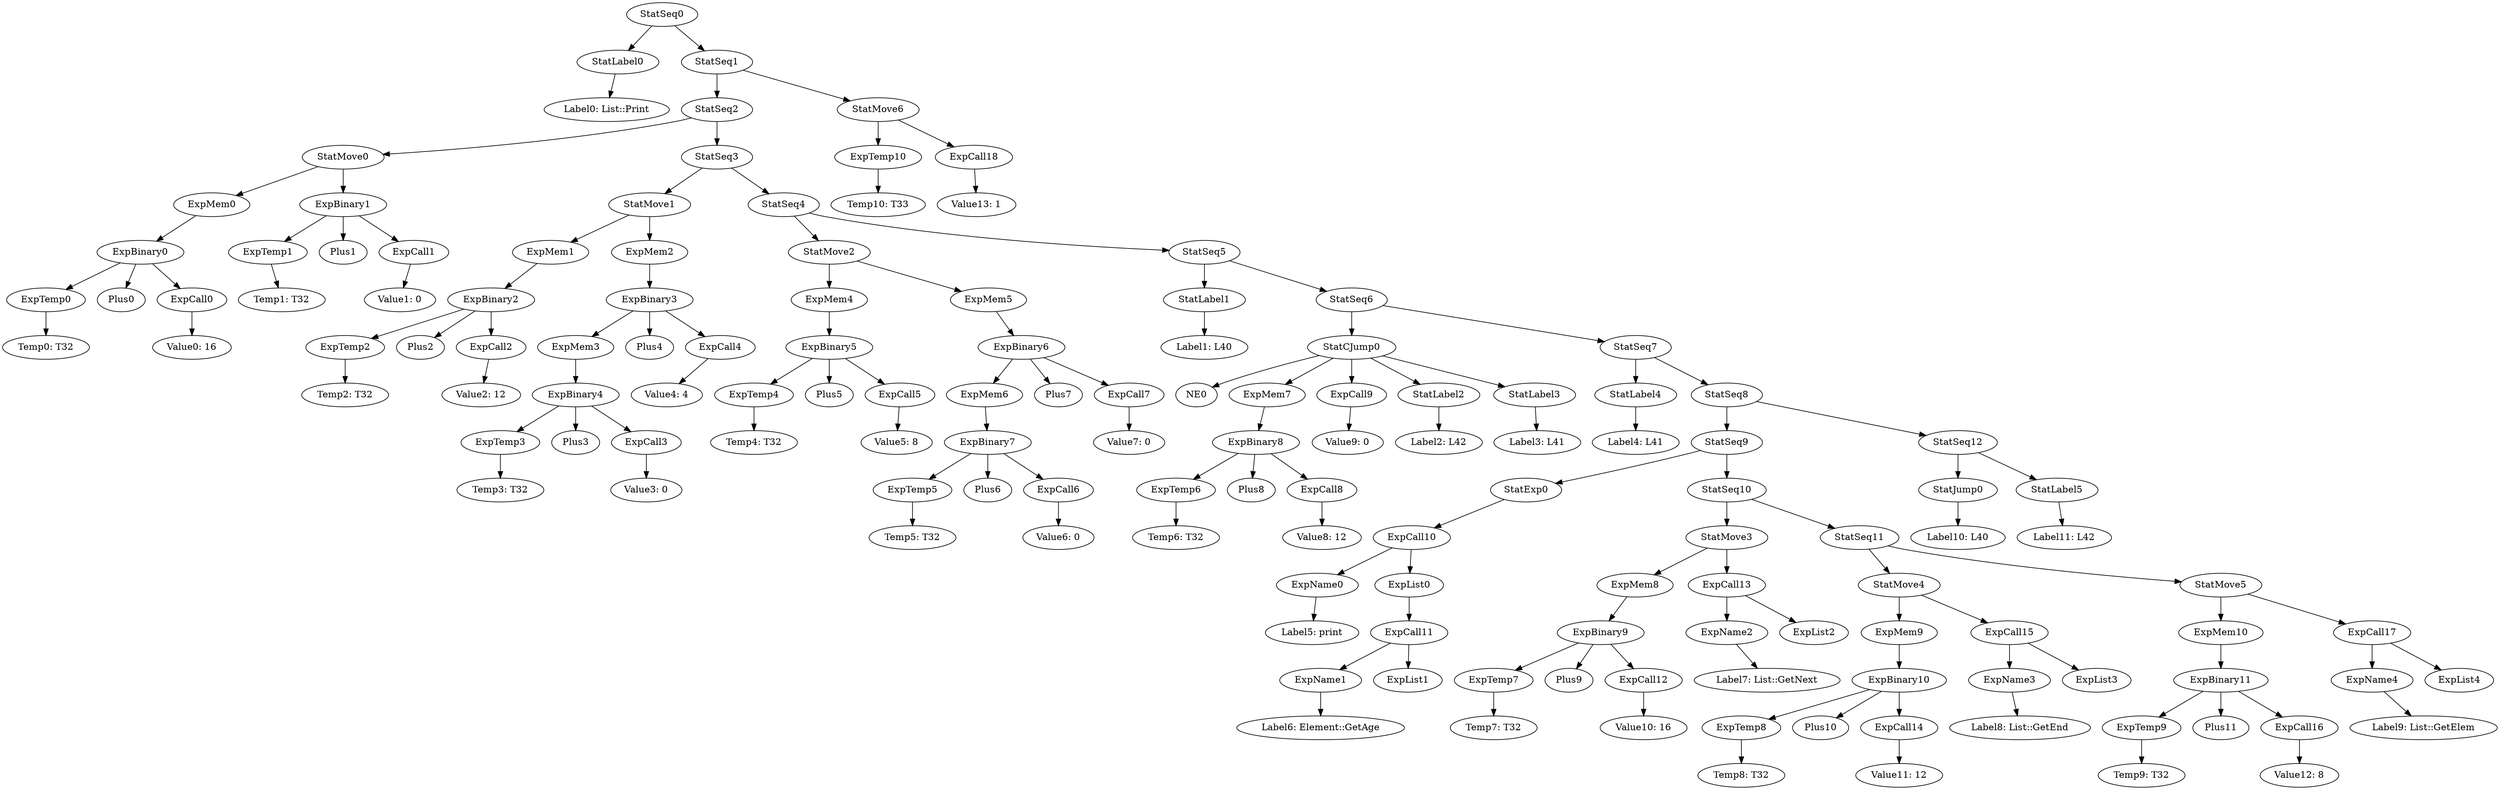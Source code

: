 digraph {
	ordering = out;
	ExpTemp10 -> "Temp10: T33";
	StatSeq12 -> StatJump0;
	StatSeq12 -> StatLabel5;
	ExpCall17 -> ExpName4;
	ExpCall17 -> ExpList4;
	StatMove5 -> ExpMem10;
	StatMove5 -> ExpCall17;
	ExpMem10 -> ExpBinary11;
	ExpCall16 -> "Value12: 8";
	ExpCall15 -> ExpName3;
	ExpCall15 -> ExpList3;
	ExpName3 -> "Label8: List::GetEnd";
	StatMove4 -> ExpMem9;
	StatMove4 -> ExpCall15;
	ExpCall14 -> "Value11: 12";
	ExpBinary10 -> ExpTemp8;
	ExpBinary10 -> Plus10;
	ExpBinary10 -> ExpCall14;
	StatMove3 -> ExpMem8;
	StatMove3 -> ExpCall13;
	StatSeq1 -> StatSeq2;
	StatSeq1 -> StatMove6;
	ExpMem8 -> ExpBinary9;
	ExpCall12 -> "Value10: 16";
	ExpTemp9 -> "Temp9: T32";
	ExpBinary9 -> ExpTemp7;
	ExpBinary9 -> Plus9;
	ExpBinary9 -> ExpCall12;
	ExpCall11 -> ExpName1;
	ExpCall11 -> ExpList1;
	StatSeq10 -> StatMove3;
	StatSeq10 -> StatSeq11;
	ExpName1 -> "Label6: Element::GetAge";
	ExpCall10 -> ExpName0;
	ExpCall10 -> ExpList0;
	ExpName0 -> "Label5: print";
	ExpName2 -> "Label7: List::GetNext";
	StatSeq7 -> StatLabel4;
	StatSeq7 -> StatSeq8;
	StatSeq6 -> StatCJump0;
	StatSeq6 -> StatSeq7;
	StatLabel3 -> "Label3: L41";
	ExpCall5 -> "Value5: 8";
	ExpBinary4 -> ExpTemp3;
	ExpBinary4 -> Plus3;
	ExpBinary4 -> ExpCall3;
	ExpCall6 -> "Value6: 0";
	StatMove1 -> ExpMem1;
	StatMove1 -> ExpMem2;
	StatLabel4 -> "Label4: L41";
	StatSeq5 -> StatLabel1;
	StatSeq5 -> StatSeq6;
	ExpList0 -> ExpCall11;
	StatCJump0 -> NE0;
	StatCJump0 -> ExpMem7;
	StatCJump0 -> ExpCall9;
	StatCJump0 -> StatLabel2;
	StatCJump0 -> StatLabel3;
	ExpMem9 -> ExpBinary10;
	ExpMem1 -> ExpBinary2;
	ExpTemp2 -> "Temp2: T32";
	StatSeq2 -> StatMove0;
	StatSeq2 -> StatSeq3;
	ExpBinary0 -> ExpTemp0;
	ExpBinary0 -> Plus0;
	ExpBinary0 -> ExpCall0;
	ExpName4 -> "Label9: List::GetElem";
	ExpMem4 -> ExpBinary5;
	ExpCall2 -> "Value2: 12";
	ExpCall7 -> "Value7: 0";
	StatMove0 -> ExpMem0;
	StatMove0 -> ExpBinary1;
	StatJump0 -> "Label10: L40";
	ExpCall1 -> "Value1: 0";
	ExpBinary3 -> ExpMem3;
	ExpBinary3 -> Plus4;
	ExpBinary3 -> ExpCall4;
	ExpTemp7 -> "Temp7: T32";
	ExpTemp0 -> "Temp0: T32";
	StatSeq8 -> StatSeq9;
	StatSeq8 -> StatSeq12;
	ExpTemp3 -> "Temp3: T32";
	StatExp0 -> ExpCall10;
	StatSeq0 -> StatLabel0;
	StatSeq0 -> StatSeq1;
	ExpTemp1 -> "Temp1: T32";
	StatLabel5 -> "Label11: L42";
	ExpTemp5 -> "Temp5: T32";
	ExpTemp8 -> "Temp8: T32";
	ExpCall13 -> ExpName2;
	ExpCall13 -> ExpList2;
	ExpBinary7 -> ExpTemp5;
	ExpBinary7 -> Plus6;
	ExpBinary7 -> ExpCall6;
	ExpMem5 -> ExpBinary6;
	StatLabel0 -> "Label0: List::Print";
	ExpBinary2 -> ExpTemp2;
	ExpBinary2 -> Plus2;
	ExpBinary2 -> ExpCall2;
	StatSeq9 -> StatExp0;
	StatSeq9 -> StatSeq10;
	ExpCall0 -> "Value0: 16";
	ExpMem2 -> ExpBinary3;
	StatSeq4 -> StatMove2;
	StatSeq4 -> StatSeq5;
	StatLabel1 -> "Label1: L40";
	ExpMem3 -> ExpBinary4;
	ExpCall9 -> "Value9: 0";
	ExpCall18 -> "Value13: 1";
	ExpMem0 -> ExpBinary0;
	ExpBinary6 -> ExpMem6;
	ExpBinary6 -> Plus7;
	ExpBinary6 -> ExpCall7;
	ExpCall3 -> "Value3: 0";
	ExpBinary1 -> ExpTemp1;
	ExpBinary1 -> Plus1;
	ExpBinary1 -> ExpCall1;
	ExpCall8 -> "Value8: 12";
	ExpMem7 -> ExpBinary8;
	StatSeq3 -> StatMove1;
	StatSeq3 -> StatSeq4;
	ExpTemp4 -> "Temp4: T32";
	ExpBinary11 -> ExpTemp9;
	ExpBinary11 -> Plus11;
	ExpBinary11 -> ExpCall16;
	StatSeq11 -> StatMove4;
	StatSeq11 -> StatMove5;
	ExpBinary5 -> ExpTemp4;
	ExpBinary5 -> Plus5;
	ExpBinary5 -> ExpCall5;
	StatMove2 -> ExpMem4;
	StatMove2 -> ExpMem5;
	ExpMem6 -> ExpBinary7;
	StatMove6 -> ExpTemp10;
	StatMove6 -> ExpCall18;
	ExpTemp6 -> "Temp6: T32";
	ExpBinary8 -> ExpTemp6;
	ExpBinary8 -> Plus8;
	ExpBinary8 -> ExpCall8;
	ExpCall4 -> "Value4: 4";
	StatLabel2 -> "Label2: L42";
}

